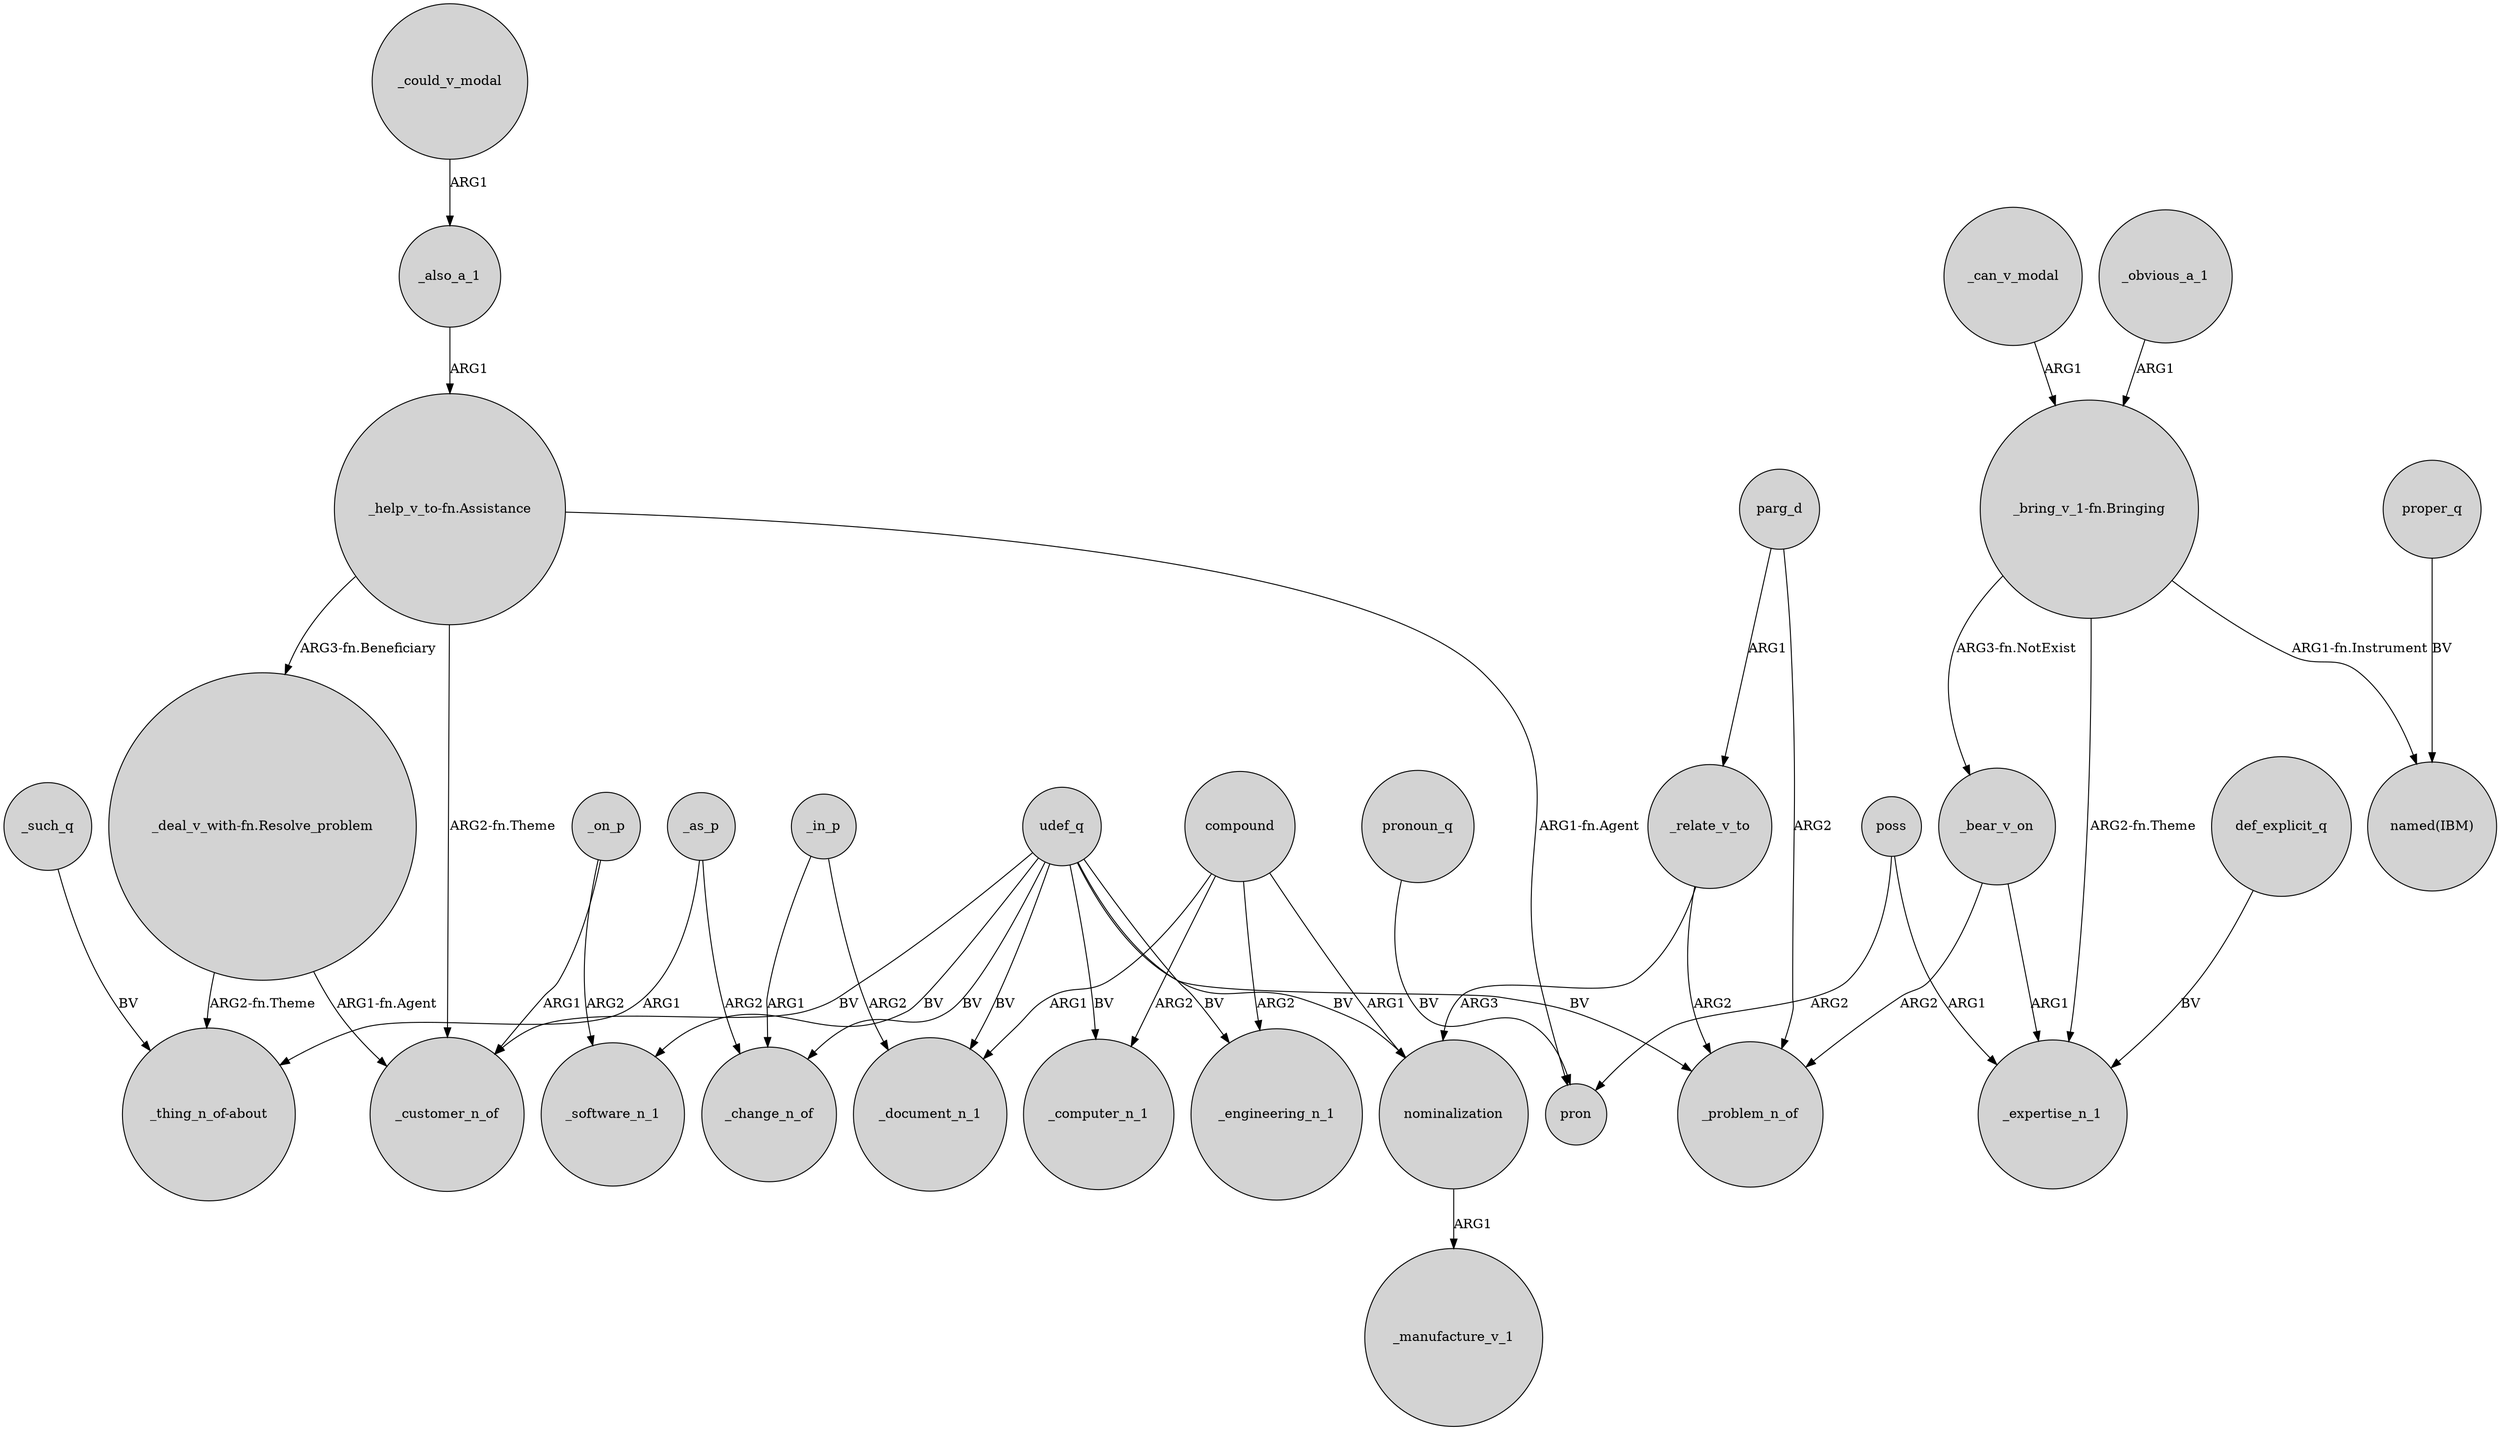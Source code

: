 digraph {
	node [shape=circle style=filled]
	compound -> _document_n_1 [label=ARG1]
	poss -> _expertise_n_1 [label=ARG1]
	udef_q -> _software_n_1 [label=BV]
	_relate_v_to -> _problem_n_of [label=ARG2]
	"_deal_v_with-fn.Resolve_problem" -> "_thing_n_of-about" [label="ARG2-fn.Theme"]
	poss -> pron [label=ARG2]
	_in_p -> _document_n_1 [label=ARG2]
	_such_q -> "_thing_n_of-about" [label=BV]
	parg_d -> _relate_v_to [label=ARG1]
	"_help_v_to-fn.Assistance" -> pron [label="ARG1-fn.Agent"]
	nominalization -> _manufacture_v_1 [label=ARG1]
	proper_q -> "named(IBM)" [label=BV]
	_on_p -> _customer_n_of [label=ARG1]
	udef_q -> _problem_n_of [label=BV]
	udef_q -> _document_n_1 [label=BV]
	_could_v_modal -> _also_a_1 [label=ARG1]
	def_explicit_q -> _expertise_n_1 [label=BV]
	_also_a_1 -> "_help_v_to-fn.Assistance" [label=ARG1]
	udef_q -> _computer_n_1 [label=BV]
	compound -> _computer_n_1 [label=ARG2]
	_can_v_modal -> "_bring_v_1-fn.Bringing" [label=ARG1]
	_relate_v_to -> nominalization [label=ARG3]
	_bear_v_on -> _problem_n_of [label=ARG2]
	_in_p -> _change_n_of [label=ARG1]
	pronoun_q -> pron [label=BV]
	compound -> _engineering_n_1 [label=ARG2]
	udef_q -> _change_n_of [label=BV]
	_obvious_a_1 -> "_bring_v_1-fn.Bringing" [label=ARG1]
	_as_p -> _change_n_of [label=ARG2]
	parg_d -> _problem_n_of [label=ARG2]
	udef_q -> _customer_n_of [label=BV]
	_on_p -> _software_n_1 [label=ARG2]
	udef_q -> nominalization [label=BV]
	_bear_v_on -> _expertise_n_1 [label=ARG1]
	"_help_v_to-fn.Assistance" -> "_deal_v_with-fn.Resolve_problem" [label="ARG3-fn.Beneficiary"]
	"_bring_v_1-fn.Bringing" -> "named(IBM)" [label="ARG1-fn.Instrument"]
	_as_p -> "_thing_n_of-about" [label=ARG1]
	"_bring_v_1-fn.Bringing" -> _expertise_n_1 [label="ARG2-fn.Theme"]
	"_bring_v_1-fn.Bringing" -> _bear_v_on [label="ARG3-fn.NotExist"]
	"_deal_v_with-fn.Resolve_problem" -> _customer_n_of [label="ARG1-fn.Agent"]
	compound -> nominalization [label=ARG1]
	udef_q -> _engineering_n_1 [label=BV]
	"_help_v_to-fn.Assistance" -> _customer_n_of [label="ARG2-fn.Theme"]
}
